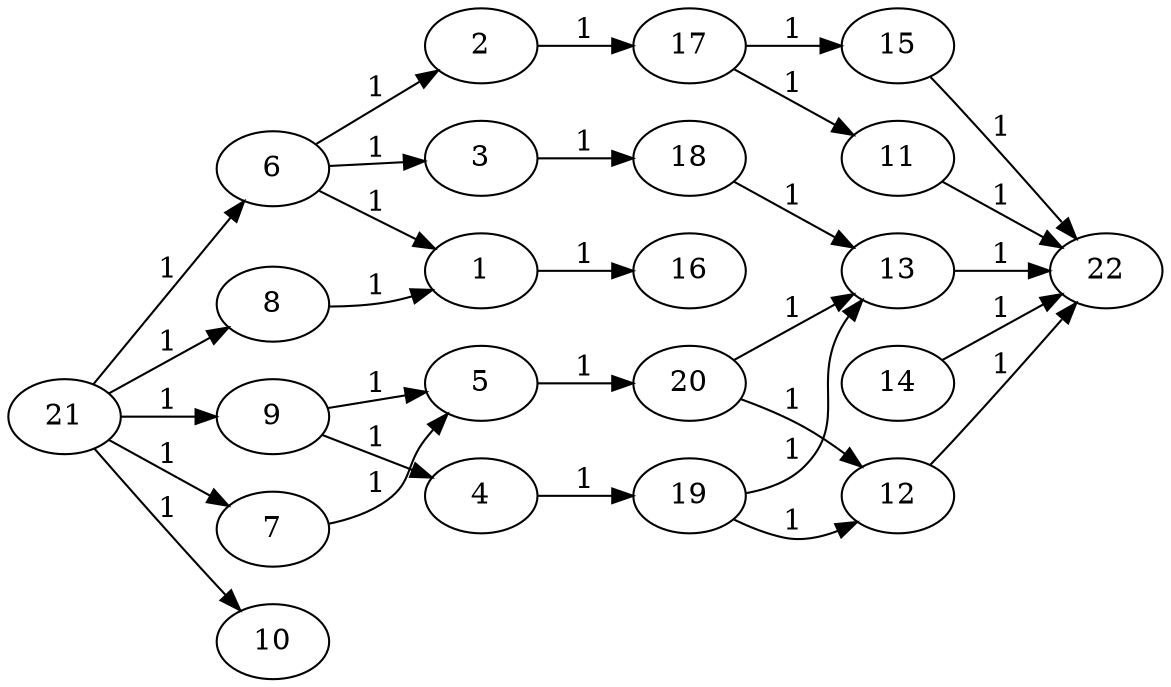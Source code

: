 digraph G {
    rankdir = LR;
    1 -> 16 [style = ""; color = ""; label = "1"; weight = "1"; fontcolor = ""; penwidth = "1";];
    2 -> 17 [style = ""; color = ""; label = "1"; weight = "1"; fontcolor = ""; penwidth = "1";];
    3 -> 18 [style = ""; color = ""; label = "1"; weight = "1"; fontcolor = ""; penwidth = "1";];
    4 -> 19 [style = ""; color = ""; label = "1"; weight = "1"; fontcolor = ""; penwidth = "1";];
    5 -> 20 [style = ""; color = ""; label = "1"; weight = "1"; fontcolor = ""; penwidth = "1";];
    6 -> 3 [style = ""; color = ""; label = "1"; weight = "1"; fontcolor = ""; penwidth = "1";];
    6 -> 1 [style = ""; color = ""; label = "1"; weight = "1"; fontcolor = ""; penwidth = "1";];
    6 -> 2 [style = ""; color = ""; label = "1"; weight = "1"; fontcolor = ""; penwidth = "1";];
    7 -> 5 [style = ""; color = ""; label = "1"; weight = "1"; fontcolor = ""; penwidth = "1";];
    8 -> 1 [style = ""; color = ""; label = "1"; weight = "1"; fontcolor = ""; penwidth = "1";];
    9 -> 5 [style = ""; color = ""; label = "1"; weight = "1"; fontcolor = ""; penwidth = "1";];
    9 -> 4 [style = ""; color = ""; label = "1"; weight = "1"; fontcolor = ""; penwidth = "1";];
    11 -> 22 [style = ""; color = ""; label = "1"; weight = "1"; fontcolor = ""; penwidth = "1";];
    12 -> 22 [style = ""; color = ""; label = "1"; weight = "1"; fontcolor = ""; penwidth = "1";];
    13 -> 22 [style = ""; color = ""; label = "1"; weight = "1"; fontcolor = ""; penwidth = "1";];
    14 -> 22 [style = ""; color = ""; label = "1"; weight = "1"; fontcolor = ""; penwidth = "1";];
    15 -> 22 [style = ""; color = ""; label = "1"; weight = "1"; fontcolor = ""; penwidth = "1";];
    17 -> 15 [style = ""; color = ""; label = "1"; weight = "1"; fontcolor = ""; penwidth = "1";];
    17 -> 11 [style = ""; color = ""; label = "1"; weight = "1"; fontcolor = ""; penwidth = "1";];
    18 -> 13 [style = ""; color = ""; label = "1"; weight = "1"; fontcolor = ""; penwidth = "1";];
    19 -> 13 [style = ""; color = ""; label = "1"; weight = "1"; fontcolor = ""; penwidth = "1";];
    19 -> 12 [style = ""; color = ""; label = "1"; weight = "1"; fontcolor = ""; penwidth = "1";];
    20 -> 12 [style = ""; color = ""; label = "1"; weight = "1"; fontcolor = ""; penwidth = "1";];
    20 -> 13 [style = ""; color = ""; label = "1"; weight = "1"; fontcolor = ""; penwidth = "1";];
    21 -> 10 [style = ""; color = ""; label = "1"; weight = "1"; fontcolor = ""; penwidth = "1";];
    21 -> 9 [style = ""; color = ""; label = "1"; weight = "1"; fontcolor = ""; penwidth = "1";];
    21 -> 8 [style = ""; color = ""; label = "1"; weight = "1"; fontcolor = ""; penwidth = "1";];
    21 -> 7 [style = ""; color = ""; label = "1"; weight = "1"; fontcolor = ""; penwidth = "1";];
    21 -> 6 [style = ""; color = ""; label = "1"; weight = "1"; fontcolor = ""; penwidth = "1";];
}